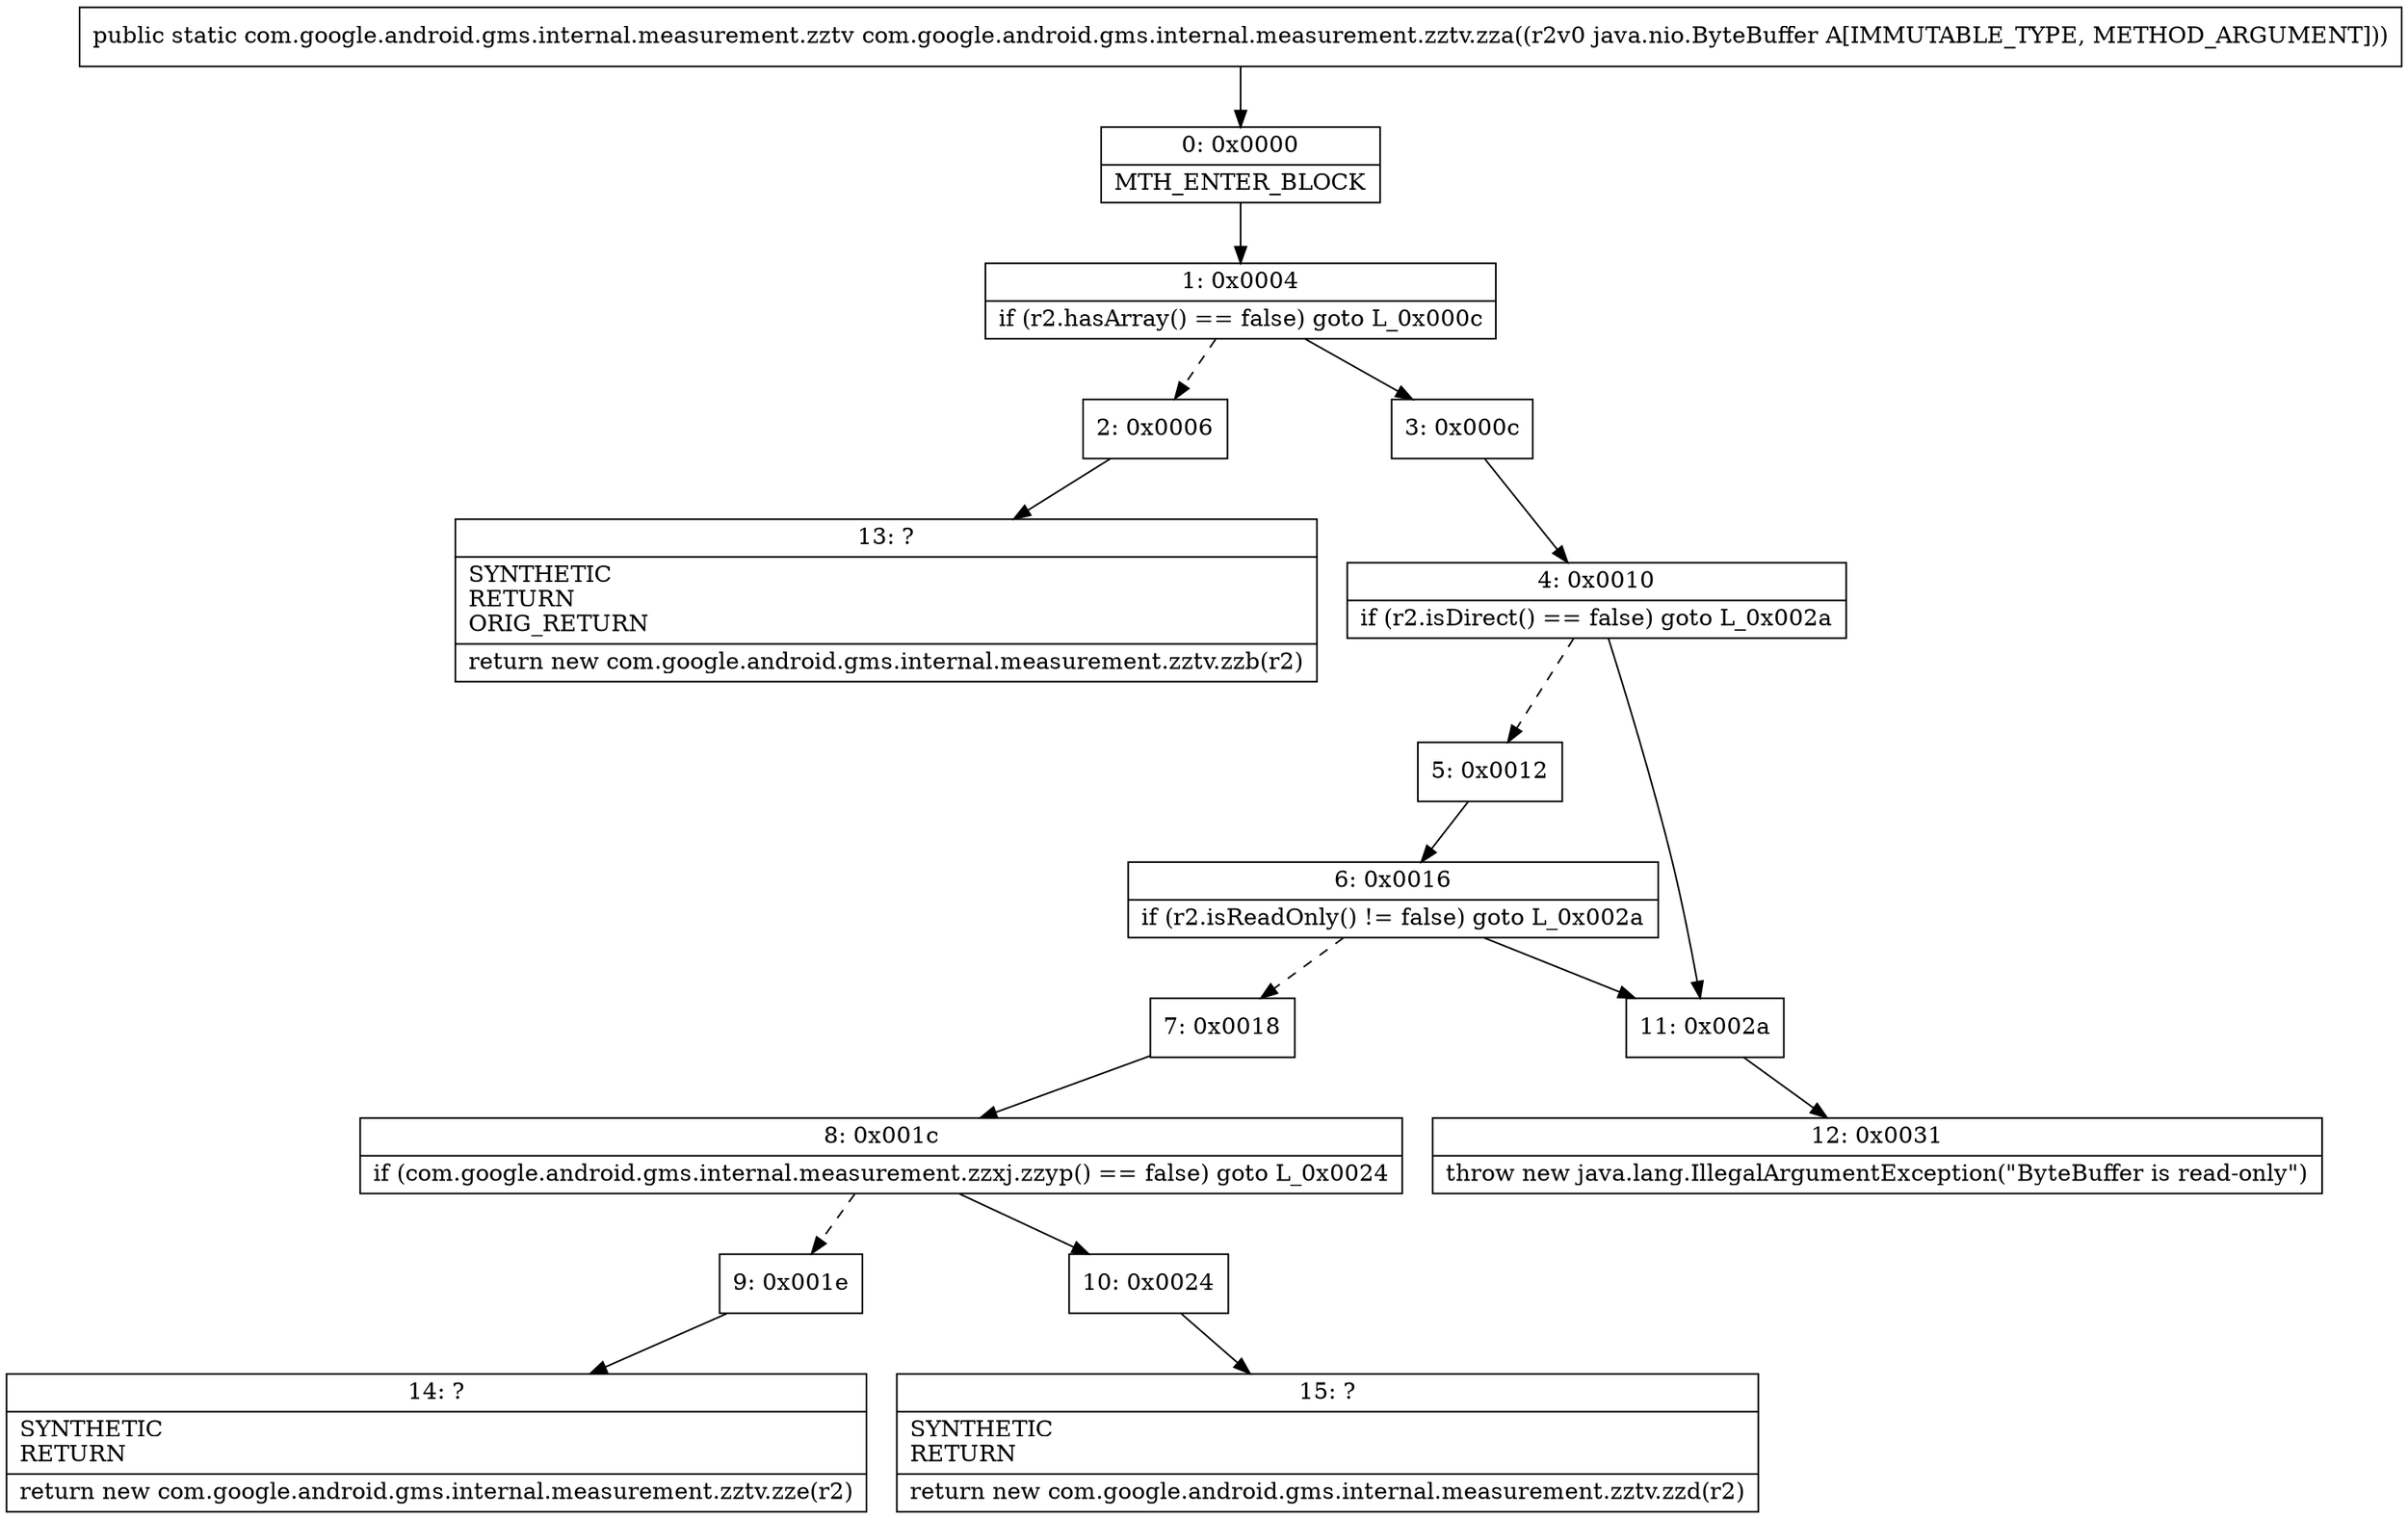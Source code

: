 digraph "CFG forcom.google.android.gms.internal.measurement.zztv.zza(Ljava\/nio\/ByteBuffer;)Lcom\/google\/android\/gms\/internal\/measurement\/zztv;" {
Node_0 [shape=record,label="{0\:\ 0x0000|MTH_ENTER_BLOCK\l}"];
Node_1 [shape=record,label="{1\:\ 0x0004|if (r2.hasArray() == false) goto L_0x000c\l}"];
Node_2 [shape=record,label="{2\:\ 0x0006}"];
Node_3 [shape=record,label="{3\:\ 0x000c}"];
Node_4 [shape=record,label="{4\:\ 0x0010|if (r2.isDirect() == false) goto L_0x002a\l}"];
Node_5 [shape=record,label="{5\:\ 0x0012}"];
Node_6 [shape=record,label="{6\:\ 0x0016|if (r2.isReadOnly() != false) goto L_0x002a\l}"];
Node_7 [shape=record,label="{7\:\ 0x0018}"];
Node_8 [shape=record,label="{8\:\ 0x001c|if (com.google.android.gms.internal.measurement.zzxj.zzyp() == false) goto L_0x0024\l}"];
Node_9 [shape=record,label="{9\:\ 0x001e}"];
Node_10 [shape=record,label="{10\:\ 0x0024}"];
Node_11 [shape=record,label="{11\:\ 0x002a}"];
Node_12 [shape=record,label="{12\:\ 0x0031|throw new java.lang.IllegalArgumentException(\"ByteBuffer is read\-only\")\l}"];
Node_13 [shape=record,label="{13\:\ ?|SYNTHETIC\lRETURN\lORIG_RETURN\l|return new com.google.android.gms.internal.measurement.zztv.zzb(r2)\l}"];
Node_14 [shape=record,label="{14\:\ ?|SYNTHETIC\lRETURN\l|return new com.google.android.gms.internal.measurement.zztv.zze(r2)\l}"];
Node_15 [shape=record,label="{15\:\ ?|SYNTHETIC\lRETURN\l|return new com.google.android.gms.internal.measurement.zztv.zzd(r2)\l}"];
MethodNode[shape=record,label="{public static com.google.android.gms.internal.measurement.zztv com.google.android.gms.internal.measurement.zztv.zza((r2v0 java.nio.ByteBuffer A[IMMUTABLE_TYPE, METHOD_ARGUMENT])) }"];
MethodNode -> Node_0;
Node_0 -> Node_1;
Node_1 -> Node_2[style=dashed];
Node_1 -> Node_3;
Node_2 -> Node_13;
Node_3 -> Node_4;
Node_4 -> Node_5[style=dashed];
Node_4 -> Node_11;
Node_5 -> Node_6;
Node_6 -> Node_7[style=dashed];
Node_6 -> Node_11;
Node_7 -> Node_8;
Node_8 -> Node_9[style=dashed];
Node_8 -> Node_10;
Node_9 -> Node_14;
Node_10 -> Node_15;
Node_11 -> Node_12;
}


